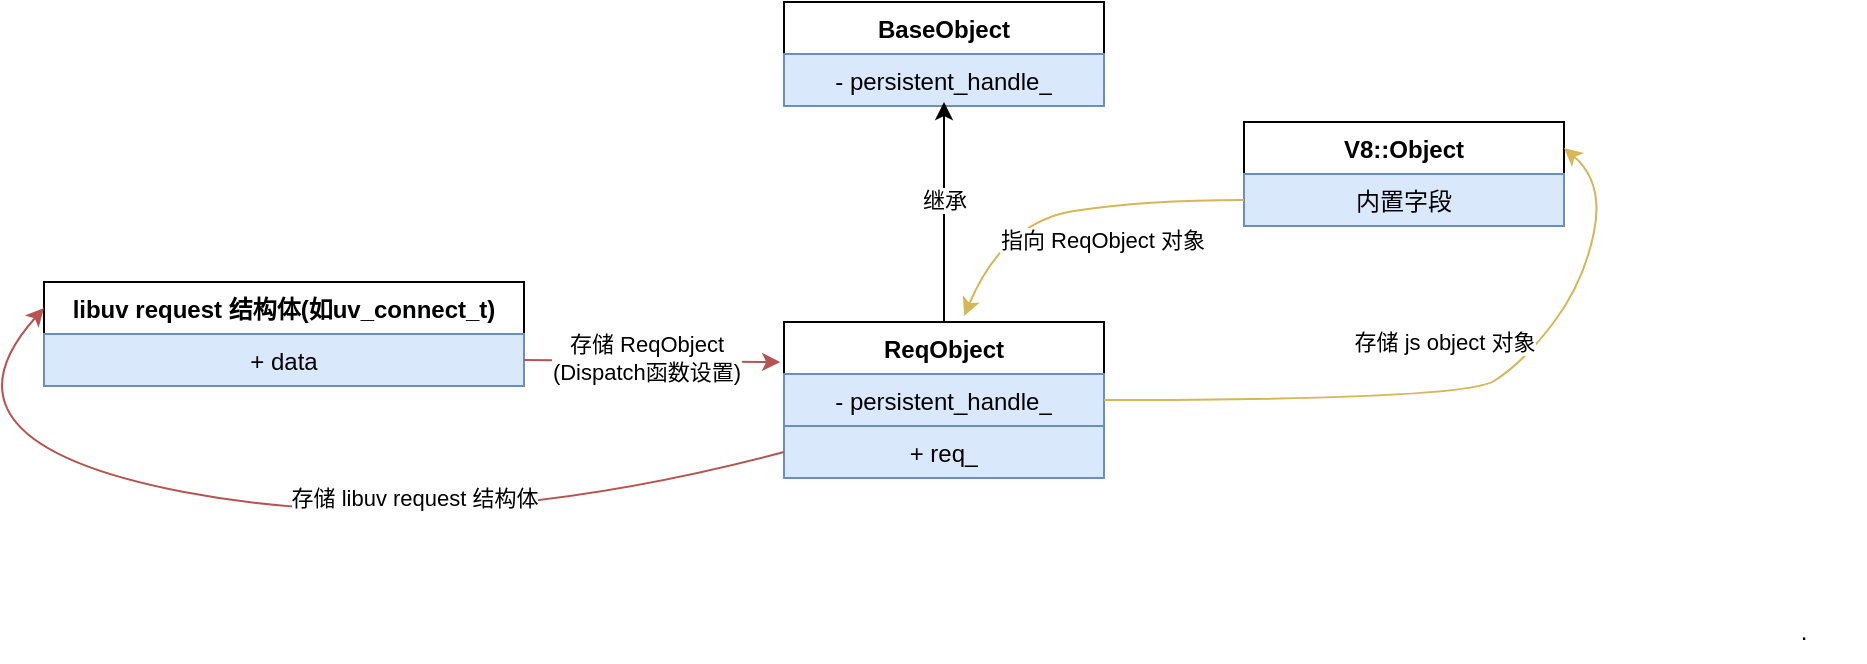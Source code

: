 <mxfile version="21.2.9" type="device">
  <diagram name="第 1 页" id="JpOJtKo7JWEZf55HkrdQ">
    <mxGraphModel dx="4254" dy="464" grid="1" gridSize="10" guides="1" tooltips="1" connect="1" arrows="1" fold="1" page="1" pageScale="1" pageWidth="3300" pageHeight="4681" math="0" shadow="0">
      <root>
        <mxCell id="0" />
        <mxCell id="1" parent="0" />
        <mxCell id="URBQYvM6UyO4s0sl4P5s-1" value="ReqObject" style="swimlane;fontStyle=1;align=center;verticalAlign=top;childLayout=stackLayout;horizontal=1;startSize=26;horizontalStack=0;resizeParent=1;resizeParentMax=0;resizeLast=0;collapsible=1;marginBottom=0;whiteSpace=wrap;html=1;" vertex="1" parent="1">
          <mxGeometry x="310" y="230" width="160" height="52" as="geometry" />
        </mxCell>
        <mxCell id="URBQYvM6UyO4s0sl4P5s-2" value="-&amp;nbsp;persistent_handle_" style="text;strokeColor=#6c8ebf;fillColor=#dae8fc;align=center;verticalAlign=top;spacingLeft=4;spacingRight=4;overflow=hidden;rotatable=0;points=[[0,0.5],[1,0.5]];portConstraint=eastwest;whiteSpace=wrap;html=1;" vertex="1" parent="URBQYvM6UyO4s0sl4P5s-1">
          <mxGeometry y="26" width="160" height="26" as="geometry" />
        </mxCell>
        <mxCell id="URBQYvM6UyO4s0sl4P5s-3" value="V8::Object" style="swimlane;fontStyle=1;align=center;verticalAlign=top;childLayout=stackLayout;horizontal=1;startSize=26;horizontalStack=0;resizeParent=1;resizeParentMax=0;resizeLast=0;collapsible=1;marginBottom=0;whiteSpace=wrap;html=1;" vertex="1" parent="1">
          <mxGeometry x="540" y="130" width="160" height="52" as="geometry" />
        </mxCell>
        <mxCell id="URBQYvM6UyO4s0sl4P5s-4" value="内置字段" style="text;strokeColor=#6c8ebf;fillColor=#dae8fc;align=center;verticalAlign=top;spacingLeft=4;spacingRight=4;overflow=hidden;rotatable=0;points=[[0,0.5],[1,0.5]];portConstraint=eastwest;whiteSpace=wrap;html=1;" vertex="1" parent="URBQYvM6UyO4s0sl4P5s-3">
          <mxGeometry y="26" width="160" height="26" as="geometry" />
        </mxCell>
        <mxCell id="URBQYvM6UyO4s0sl4P5s-5" value="" style="curved=1;endArrow=classic;html=1;rounded=0;entryX=1;entryY=0.25;entryDx=0;entryDy=0;exitX=1;exitY=0.75;exitDx=0;exitDy=0;fillColor=#fff2cc;strokeColor=#d6b656;" edge="1" parent="1" source="URBQYvM6UyO4s0sl4P5s-1" target="URBQYvM6UyO4s0sl4P5s-3">
          <mxGeometry width="50" height="50" relative="1" as="geometry">
            <mxPoint x="470" y="390" as="sourcePoint" />
            <mxPoint x="520" y="340" as="targetPoint" />
            <Array as="points">
              <mxPoint x="650" y="269" />
              <mxPoint x="680" y="250" />
              <mxPoint x="710" y="210" />
              <mxPoint x="720" y="160" />
            </Array>
          </mxGeometry>
        </mxCell>
        <mxCell id="URBQYvM6UyO4s0sl4P5s-6" value="存储 js object 对象" style="edgeLabel;html=1;align=center;verticalAlign=middle;resizable=0;points=[];" vertex="1" connectable="0" parent="URBQYvM6UyO4s0sl4P5s-5">
          <mxGeometry x="-0.419" y="1" relative="1" as="geometry">
            <mxPoint x="70" y="-28" as="offset" />
          </mxGeometry>
        </mxCell>
        <mxCell id="URBQYvM6UyO4s0sl4P5s-7" value="" style="curved=1;endArrow=classic;html=1;rounded=0;exitX=0;exitY=0.5;exitDx=0;exitDy=0;entryX=0.563;entryY=-0.058;entryDx=0;entryDy=0;entryPerimeter=0;fillColor=#fff2cc;strokeColor=#d6b656;" edge="1" parent="1" source="URBQYvM6UyO4s0sl4P5s-4" target="URBQYvM6UyO4s0sl4P5s-1">
          <mxGeometry width="50" height="50" relative="1" as="geometry">
            <mxPoint x="430" y="200" as="sourcePoint" />
            <mxPoint x="400" y="220" as="targetPoint" />
            <Array as="points">
              <mxPoint x="490" y="169" />
              <mxPoint x="420" y="180" />
            </Array>
          </mxGeometry>
        </mxCell>
        <mxCell id="URBQYvM6UyO4s0sl4P5s-8" value="指向 ReqObject 对象" style="edgeLabel;html=1;align=center;verticalAlign=middle;resizable=0;points=[];" vertex="1" connectable="0" parent="URBQYvM6UyO4s0sl4P5s-7">
          <mxGeometry x="-0.159" y="6" relative="1" as="geometry">
            <mxPoint y="10" as="offset" />
          </mxGeometry>
        </mxCell>
        <mxCell id="URBQYvM6UyO4s0sl4P5s-9" value="." style="text;html=1;strokeColor=none;fillColor=none;align=center;verticalAlign=middle;whiteSpace=wrap;rounded=0;" vertex="1" parent="1">
          <mxGeometry x="790" y="370" width="60" height="30" as="geometry" />
        </mxCell>
        <mxCell id="URBQYvM6UyO4s0sl4P5s-10" value="BaseObject" style="swimlane;fontStyle=1;align=center;verticalAlign=top;childLayout=stackLayout;horizontal=1;startSize=26;horizontalStack=0;resizeParent=1;resizeParentMax=0;resizeLast=0;collapsible=1;marginBottom=0;whiteSpace=wrap;html=1;" vertex="1" parent="1">
          <mxGeometry x="310" y="70" width="160" height="52" as="geometry" />
        </mxCell>
        <mxCell id="URBQYvM6UyO4s0sl4P5s-11" value="-&amp;nbsp;persistent_handle_" style="text;strokeColor=#6c8ebf;fillColor=#dae8fc;align=center;verticalAlign=top;spacingLeft=4;spacingRight=4;overflow=hidden;rotatable=0;points=[[0,0.5],[1,0.5]];portConstraint=eastwest;whiteSpace=wrap;html=1;" vertex="1" parent="URBQYvM6UyO4s0sl4P5s-10">
          <mxGeometry y="26" width="160" height="26" as="geometry" />
        </mxCell>
        <mxCell id="URBQYvM6UyO4s0sl4P5s-12" value="" style="endArrow=classic;html=1;rounded=0;exitX=0.5;exitY=0;exitDx=0;exitDy=0;" edge="1" parent="1" source="URBQYvM6UyO4s0sl4P5s-1">
          <mxGeometry width="50" height="50" relative="1" as="geometry">
            <mxPoint x="340" y="170" as="sourcePoint" />
            <mxPoint x="390" y="120" as="targetPoint" />
          </mxGeometry>
        </mxCell>
        <mxCell id="URBQYvM6UyO4s0sl4P5s-13" value="继承" style="edgeLabel;html=1;align=center;verticalAlign=middle;resizable=0;points=[];" vertex="1" connectable="0" parent="URBQYvM6UyO4s0sl4P5s-12">
          <mxGeometry x="0.418" y="2" relative="1" as="geometry">
            <mxPoint x="2" y="17" as="offset" />
          </mxGeometry>
        </mxCell>
        <mxCell id="URBQYvM6UyO4s0sl4P5s-14" value="+ req_" style="text;strokeColor=#6c8ebf;fillColor=#dae8fc;align=center;verticalAlign=top;spacingLeft=4;spacingRight=4;overflow=hidden;rotatable=0;points=[[0,0.5],[1,0.5]];portConstraint=eastwest;whiteSpace=wrap;html=1;" vertex="1" parent="1">
          <mxGeometry x="310" y="282" width="160" height="26" as="geometry" />
        </mxCell>
        <mxCell id="URBQYvM6UyO4s0sl4P5s-18" value="libuv request 结构体(如uv_connect_t)" style="swimlane;fontStyle=1;align=center;verticalAlign=top;childLayout=stackLayout;horizontal=1;startSize=26;horizontalStack=0;resizeParent=1;resizeParentMax=0;resizeLast=0;collapsible=1;marginBottom=0;whiteSpace=wrap;html=1;" vertex="1" parent="1">
          <mxGeometry x="-60" y="210" width="240" height="52" as="geometry" />
        </mxCell>
        <mxCell id="URBQYvM6UyO4s0sl4P5s-19" value="+ data" style="text;strokeColor=#6c8ebf;fillColor=#dae8fc;align=center;verticalAlign=top;spacingLeft=4;spacingRight=4;overflow=hidden;rotatable=0;points=[[0,0.5],[1,0.5]];portConstraint=eastwest;whiteSpace=wrap;html=1;" vertex="1" parent="URBQYvM6UyO4s0sl4P5s-18">
          <mxGeometry y="26" width="240" height="26" as="geometry" />
        </mxCell>
        <mxCell id="URBQYvM6UyO4s0sl4P5s-23" value="存储 libuv request 结构体" style="curved=1;endArrow=classic;html=1;rounded=0;exitX=0;exitY=0.5;exitDx=0;exitDy=0;entryX=0;entryY=0.25;entryDx=0;entryDy=0;fillColor=#f8cecc;strokeColor=#b85450;" edge="1" parent="1" source="URBQYvM6UyO4s0sl4P5s-14" target="URBQYvM6UyO4s0sl4P5s-18">
          <mxGeometry x="-0.267" y="-19" width="50" height="50" relative="1" as="geometry">
            <mxPoint x="190" y="370" as="sourcePoint" />
            <mxPoint x="240" y="320" as="targetPoint" />
            <Array as="points">
              <mxPoint x="140" y="340" />
              <mxPoint x="-120" y="290" />
            </Array>
            <mxPoint as="offset" />
          </mxGeometry>
        </mxCell>
        <mxCell id="URBQYvM6UyO4s0sl4P5s-25" value="" style="endArrow=classic;html=1;rounded=0;entryX=-0.012;entryY=0.385;entryDx=0;entryDy=0;exitX=1;exitY=0.75;exitDx=0;exitDy=0;entryPerimeter=0;fillColor=#f8cecc;strokeColor=#b85450;" edge="1" parent="1" source="URBQYvM6UyO4s0sl4P5s-18" target="URBQYvM6UyO4s0sl4P5s-1">
          <mxGeometry width="50" height="50" relative="1" as="geometry">
            <mxPoint x="100" y="370" as="sourcePoint" />
            <mxPoint x="150" y="320" as="targetPoint" />
          </mxGeometry>
        </mxCell>
        <mxCell id="URBQYvM6UyO4s0sl4P5s-26" value="存储 ReqObject&lt;br&gt;(Dispatch函数设置)" style="edgeLabel;html=1;align=center;verticalAlign=middle;resizable=0;points=[];" vertex="1" connectable="0" parent="URBQYvM6UyO4s0sl4P5s-25">
          <mxGeometry x="-0.053" y="2" relative="1" as="geometry">
            <mxPoint as="offset" />
          </mxGeometry>
        </mxCell>
      </root>
    </mxGraphModel>
  </diagram>
</mxfile>
